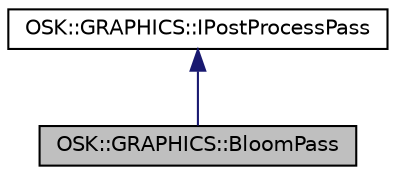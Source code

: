 digraph "OSK::GRAPHICS::BloomPass"
{
 // LATEX_PDF_SIZE
  edge [fontname="Helvetica",fontsize="10",labelfontname="Helvetica",labelfontsize="10"];
  node [fontname="Helvetica",fontsize="10",shape=record];
  Node1 [label="OSK::GRAPHICS::BloomPass",height=0.2,width=0.4,color="black", fillcolor="grey75", style="filled", fontcolor="black",tooltip="Clase auxiliar que permite una capa de bloom / resplandor."];
  Node2 -> Node1 [dir="back",color="midnightblue",fontsize="10",style="solid"];
  Node2 [label="OSK::GRAPHICS::IPostProcessPass",height=0.2,width=0.4,color="black", fillcolor="white", style="filled",URL="$class_o_s_k_1_1_g_r_a_p_h_i_c_s_1_1_i_post_process_pass.html",tooltip="Clase base que permite ejecutar pases de efectos de postprocesamiento."];
}
